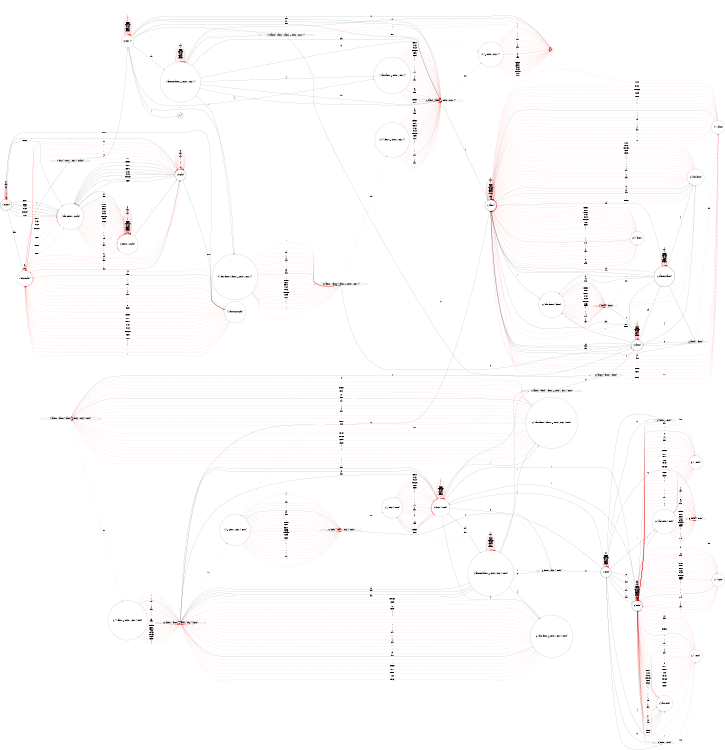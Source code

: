 digraph {
rankdir=LR;
size="8,5";
node [shape = circle, color = black];
1 [label="1 - [Body_0,Program_1]"];
3 [label="3 - [<Name>,ItemList_1,<;>,Program_1]"];
4 [label="4 - [<Name>,Body_0,Program_1]"];
5 [label="5 - [ItemList_1,<;>,Program_1]"];
15 [label="15 - [Body_1,<}>]"];
19 [label="19 - [<Name>,Pattern_0,<]>,Pattern_1,<=>,Result_0,<;>,Body_1,<}>]"];
20 [label="20 - [PatternTerm_4,Pattern_1,<=>,Result_0,<;>,Body_1,<}>]"];
21 [label="21 - [<Name>,Pattern_1,<=>,Result_0,<;>,Body_1,<}>]"];
29 [label="29 - [Body_1,<}>,Result_1]"];
31 [label="31 - [<)>,Result_1]"];
32 [label="32 - [<Name>,Result_0,<]>,Result_1]"];
33 [label="33 - [<Name>,Result_1]"];
35 [label="35 - [<>>,Result_1]"];
37 [label="37 - [<]>,Result_1]"];
64 [label="64 - [<Name>,Pattern_0,<]>,Pattern_1,<=>,Result_0,<;>,Body_1,<}>,Result_1]"];
65 [label="65 - [PatternTerm_4,Pattern_1,<=>,Result_0,<;>,Body_1,<}>,Result_1]"];
66 [label="66 - [<Name>,Pattern_1,<=>,Result_0,<;>,Body_1,<}>,Result_1]"];
68 [label="68 - [<;>,Body_1,<}>,Result_1]"];
76 [label="76 - [<]>,Pattern_1,<=>,Result_0,<;>,Body_1,<}>,Result_1]"];
79 [label="79 - [<)>,Pattern_1]"];
80 [label="80 - [<Name>,Pattern_0,<]>,Pattern_1]"];
82 [label="82 - [<Name>,Pattern_1]"];
85 [label="85 - [<]>,Pattern_1]"];
114 [label="114 - [<=>,Result_0,<;>,Body_1,<}>,Result_1]"];
140 [label="140 - [<]>,Pattern_1,<=>,Result_0,<;>,Body_1,<}>]"];
144 [label="144 - [<=>,Result_0,<;>,Body_1,<}>]"];
node [shape = octagon];
14 [label="14 - [Body_1,<}>,Result_1,<;>,Body_1,<}>,Program_1]"];
30 [label="30 - [Result_0,<)>,Result_1]"];
34 [label="34 - [Result_0,<>>,Result_1]"];
36 [label="36 - [Result_0,<]>,Result_1]"];
67 [label="67 - [Result_0,<;>,Body_1,<}>,Result_1]"];
74 [label="74 - [Pattern_0,<)>,Pattern_1,<]>,Pattern_1,<=>,Result_0,<;>,Body_1,<}>,Result_1]"];
78 [label="78 - [Pattern_0,<)>,Pattern_1]"];
84 [label="84 - [Pattern_0,<]>,Pattern_1]"];
112 [label="112 - [Pattern_0,<)>,Pattern_1,<)>,Pattern_1,<=>,Result_0,<;>,Body_1,<}>,Result_1]"];
118 [label="118 - [Result_0,<)>,Result_1,<;>,Body_1,<}>,Result_1]"];
125 [label="125 - [Pattern_0,<]>,Pattern_1,<)>,Pattern_1]"];
130 [label="130 - [Pattern_1,<)>,Pattern_1,<=>,Result_0,<;>,Body_1,<}>,Result_1]"];
139 [label="139 - [Pattern_0,<)>,Pattern_1,<]>,Pattern_1,<=>,Result_0,<;>,Body_1,<}>]"];
142 [label="142 - [Pattern_0,<)>,Pattern_1,<)>,Pattern_1,<=>,Result_0,<;>,Body_1,<}>]"];
161 [label="161 - [Pattern_1,<)>,Pattern_1,<=>,Result_0,<;>,Body_1,<}>]"];
node [shape = doublecircle];
0 [label="0 - [Program_0]"];
2 [label="2 - [Program_1]"];
17 [label="17 - []"];
26 [label="26 - [Result_0]"];
28 [label="28 - [Result_1]"];
75 [label="75 - [Pattern_0]"];
77 [label="77 - [Pattern_1]"];
81 [label="81 - [PatternTerm_4,Pattern_1]"];
0 -> 0 [ label = "123", color = "red", style = dashed ];
0 -> 1 [ label = "Name", color = "black" ];
0 -> 0 [ label = ",", color = "red", style = dashed ];
0 -> 2 [ label = ";", color = "black" ];
0 -> 3 [ label = "$EXTERN", color = "black" ];
0 -> 3 [ label = "$ENUM", color = "black" ];
0 -> 3 [ label = "$EENUM", color = "black" ];
0 -> 3 [ label = "$SWAP", color = "black" ];
0 -> 3 [ label = "$ESWAP", color = "black" ];
0 -> 3 [ label = "$FORWARD", color = "black" ];
0 -> 3 [ label = "$LABEL", color = "black" ];
0 -> 4 [ label = "$ENTRY", color = "black" ];
0 -> 0 [ label = "{", color = "red", style = dashed ];
0 -> 0 [ label = "}", color = "red", style = dashed ];
0 -> 0 [ label = "(", color = "red", style = dashed ];
0 -> 0 [ label = ")", color = "red", style = dashed ];
0 -> 0 [ label = "[", color = "red", style = dashed ];
0 -> 0 [ label = "]", color = "red", style = dashed ];
0 -> 0 [ label = "e.Var", color = "red", style = dashed ];
0 -> 0 [ label = "^", color = "red", style = dashed ];
0 -> 0 [ label = "#", color = "red", style = dashed ];
0 -> 0 [ label = "'chars'", color = "red", style = dashed ];
0 -> 0 [ label = "<", color = "red", style = dashed ];
0 -> 0 [ label = ">", color = "red", style = dashed ];
0 -> 0 [ label = "=", color = "red", style = dashed ];
1 -> 2 [ label = "123", color = "red", style = dashed ];
1 -> 1 [ label = "Name", color = "red", style = dashed ];
1 -> 1 [ label = ",", color = "red", style = dashed ];
1 -> 2 [ label = ";", color = "red", style = dashed ];
1 -> 3 [ label = "$EXTERN", color = "red", style = dashed ];
1 -> 3 [ label = "$ENUM", color = "red", style = dashed ];
1 -> 3 [ label = "$EENUM", color = "red", style = dashed ];
1 -> 3 [ label = "$SWAP", color = "red", style = dashed ];
1 -> 3 [ label = "$ESWAP", color = "red", style = dashed ];
1 -> 3 [ label = "$FORWARD", color = "red", style = dashed ];
1 -> 3 [ label = "$LABEL", color = "red", style = dashed ];
1 -> 4 [ label = "$ENTRY", color = "red", style = dashed ];
1 -> 14 [ label = "{", color = "black" ];
1 -> 1 [ label = "}", color = "red", style = dashed ];
1 -> 2 [ label = "(", color = "red", style = dashed ];
1 -> 2 [ label = ")", color = "red", style = dashed ];
1 -> 2 [ label = "[", color = "red", style = dashed ];
1 -> 2 [ label = "]", color = "red", style = dashed ];
1 -> 2 [ label = "e.Var", color = "red", style = dashed ];
1 -> 1 [ label = "^", color = "red", style = dashed ];
1 -> 2 [ label = "#", color = "red", style = dashed ];
1 -> 2 [ label = "'chars'", color = "red", style = dashed ];
1 -> 2 [ label = "<", color = "red", style = dashed ];
1 -> 2 [ label = ">", color = "red", style = dashed ];
1 -> 1 [ label = "=", color = "red", style = dashed ];
2 -> 2 [ label = "123", color = "red", style = dashed ];
2 -> 1 [ label = "Name", color = "black" ];
2 -> 2 [ label = ",", color = "red", style = dashed ];
2 -> 2 [ label = ";", color = "black" ];
2 -> 3 [ label = "$EXTERN", color = "black" ];
2 -> 3 [ label = "$ENUM", color = "black" ];
2 -> 3 [ label = "$EENUM", color = "black" ];
2 -> 3 [ label = "$SWAP", color = "black" ];
2 -> 3 [ label = "$ESWAP", color = "black" ];
2 -> 3 [ label = "$FORWARD", color = "black" ];
2 -> 3 [ label = "$LABEL", color = "black" ];
2 -> 4 [ label = "$ENTRY", color = "black" ];
2 -> 2 [ label = "{", color = "red", style = dashed ];
2 -> 2 [ label = "}", color = "red", style = dashed ];
2 -> 2 [ label = "(", color = "red", style = dashed ];
2 -> 2 [ label = ")", color = "red", style = dashed ];
2 -> 2 [ label = "[", color = "red", style = dashed ];
2 -> 2 [ label = "]", color = "red", style = dashed ];
2 -> 2 [ label = "e.Var", color = "red", style = dashed ];
2 -> 2 [ label = "^", color = "red", style = dashed ];
2 -> 2 [ label = "#", color = "red", style = dashed ];
2 -> 2 [ label = "'chars'", color = "red", style = dashed ];
2 -> 2 [ label = "<", color = "red", style = dashed ];
2 -> 2 [ label = ">", color = "red", style = dashed ];
2 -> 2 [ label = "=", color = "red", style = dashed ];
3 -> 5 [ label = "123", color = "red", style = dashed ];
3 -> 5 [ label = "Name", color = "black" ];
3 -> 5 [ label = ",", color = "red", style = dashed ];
3 -> 5 [ label = ";", color = "red", style = dashed ];
3 -> 5 [ label = "$EXTERN", color = "red", style = dashed ];
3 -> 5 [ label = "$ENUM", color = "red", style = dashed ];
3 -> 5 [ label = "$EENUM", color = "red", style = dashed ];
3 -> 5 [ label = "$SWAP", color = "red", style = dashed ];
3 -> 5 [ label = "$ESWAP", color = "red", style = dashed ];
3 -> 5 [ label = "$FORWARD", color = "red", style = dashed ];
3 -> 5 [ label = "$LABEL", color = "red", style = dashed ];
3 -> 5 [ label = "$ENTRY", color = "red", style = dashed ];
3 -> 5 [ label = "{", color = "red", style = dashed ];
3 -> 5 [ label = "}", color = "red", style = dashed ];
3 -> 5 [ label = "(", color = "red", style = dashed ];
3 -> 5 [ label = ")", color = "red", style = dashed ];
3 -> 5 [ label = "[", color = "red", style = dashed ];
3 -> 5 [ label = "]", color = "red", style = dashed ];
3 -> 5 [ label = "e.Var", color = "red", style = dashed ];
3 -> 5 [ label = "^", color = "red", style = dashed ];
3 -> 5 [ label = "#", color = "red", style = dashed ];
3 -> 5 [ label = "'chars'", color = "red", style = dashed ];
3 -> 5 [ label = "<", color = "red", style = dashed ];
3 -> 5 [ label = ">", color = "red", style = dashed ];
3 -> 5 [ label = "=", color = "red", style = dashed ];
4 -> 1 [ label = "123", color = "red", style = dashed ];
4 -> 1 [ label = "Name", color = "black" ];
4 -> 1 [ label = ",", color = "red", style = dashed ];
4 -> 1 [ label = ";", color = "red", style = dashed ];
4 -> 1 [ label = "$EXTERN", color = "red", style = dashed ];
4 -> 1 [ label = "$ENUM", color = "red", style = dashed ];
4 -> 1 [ label = "$EENUM", color = "red", style = dashed ];
4 -> 1 [ label = "$SWAP", color = "red", style = dashed ];
4 -> 1 [ label = "$ESWAP", color = "red", style = dashed ];
4 -> 1 [ label = "$FORWARD", color = "red", style = dashed ];
4 -> 1 [ label = "$LABEL", color = "red", style = dashed ];
4 -> 1 [ label = "$ENTRY", color = "red", style = dashed ];
4 -> 1 [ label = "{", color = "red", style = dashed ];
4 -> 1 [ label = "}", color = "red", style = dashed ];
4 -> 1 [ label = "(", color = "red", style = dashed ];
4 -> 1 [ label = ")", color = "red", style = dashed ];
4 -> 1 [ label = "[", color = "red", style = dashed ];
4 -> 1 [ label = "]", color = "red", style = dashed ];
4 -> 1 [ label = "e.Var", color = "red", style = dashed ];
4 -> 1 [ label = "^", color = "red", style = dashed ];
4 -> 1 [ label = "#", color = "red", style = dashed ];
4 -> 1 [ label = "'chars'", color = "red", style = dashed ];
4 -> 1 [ label = "<", color = "red", style = dashed ];
4 -> 1 [ label = ">", color = "red", style = dashed ];
4 -> 1 [ label = "=", color = "red", style = dashed ];
5 -> 5 [ label = "123", color = "red", style = dashed ];
5 -> 5 [ label = "Name", color = "red", style = dashed ];
5 -> 3 [ label = ",", color = "black" ];
5 -> 2 [ label = ";", color = "black" ];
5 -> 5 [ label = "$EXTERN", color = "red", style = dashed ];
5 -> 5 [ label = "$ENUM", color = "red", style = dashed ];
5 -> 5 [ label = "$EENUM", color = "red", style = dashed ];
5 -> 5 [ label = "$SWAP", color = "red", style = dashed ];
5 -> 5 [ label = "$ESWAP", color = "red", style = dashed ];
5 -> 5 [ label = "$FORWARD", color = "red", style = dashed ];
5 -> 5 [ label = "$LABEL", color = "red", style = dashed ];
5 -> 5 [ label = "$ENTRY", color = "red", style = dashed ];
5 -> 5 [ label = "{", color = "red", style = dashed ];
5 -> 5 [ label = "}", color = "red", style = dashed ];
5 -> 5 [ label = "(", color = "red", style = dashed ];
5 -> 5 [ label = ")", color = "red", style = dashed ];
5 -> 5 [ label = "[", color = "red", style = dashed ];
5 -> 5 [ label = "]", color = "red", style = dashed ];
5 -> 5 [ label = "e.Var", color = "red", style = dashed ];
5 -> 5 [ label = "^", color = "red", style = dashed ];
5 -> 5 [ label = "#", color = "red", style = dashed ];
5 -> 5 [ label = "'chars'", color = "red", style = dashed ];
5 -> 5 [ label = "<", color = "red", style = dashed ];
5 -> 5 [ label = ">", color = "red", style = dashed ];
5 -> 5 [ label = "=", color = "red", style = dashed ];
15 -> 161 [ label = "123", color = "black" ];
15 -> 161 [ label = "Name", color = "black" ];
15 -> 15 [ label = ",", color = "red", style = dashed ];
15 -> 15 [ label = ";", color = "red", style = dashed ];
15 -> 15 [ label = "$EXTERN", color = "red", style = dashed ];
15 -> 15 [ label = "$ENUM", color = "red", style = dashed ];
15 -> 15 [ label = "$EENUM", color = "red", style = dashed ];
15 -> 15 [ label = "$SWAP", color = "red", style = dashed ];
15 -> 15 [ label = "$ESWAP", color = "red", style = dashed ];
15 -> 15 [ label = "$FORWARD", color = "red", style = dashed ];
15 -> 15 [ label = "$LABEL", color = "red", style = dashed ];
15 -> 15 [ label = "$ENTRY", color = "red", style = dashed ];
15 -> 15 [ label = "{", color = "red", style = dashed ];
15 -> 17 [ label = "}", color = "black" ];
15 -> 142 [ label = "(", color = "black" ];
15 -> 15 [ label = ")", color = "red", style = dashed ];
15 -> 19 [ label = "[", color = "black" ];
15 -> 15 [ label = "]", color = "red", style = dashed ];
15 -> 20 [ label = "e.Var", color = "black" ];
15 -> 15 [ label = "^", color = "red", style = dashed ];
15 -> 21 [ label = "#", color = "black" ];
15 -> 161 [ label = "'chars'", color = "black" ];
15 -> 15 [ label = "<", color = "red", style = dashed ];
15 -> 15 [ label = ">", color = "red", style = dashed ];
15 -> 25 [ label = "=", color = "black" ];
14 -> 15 [label="up"];
14 -> 2 [style=dotted, label="down"];
19 -> 139 [ label = "123", color = "red", style = dashed ];
19 -> 139 [ label = "Name", color = "black" ];
19 -> 139 [ label = ",", color = "red", style = dashed ];
19 -> 139 [ label = ";", color = "red", style = dashed ];
19 -> 139 [ label = "$EXTERN", color = "red", style = dashed ];
19 -> 139 [ label = "$ENUM", color = "red", style = dashed ];
19 -> 139 [ label = "$EENUM", color = "red", style = dashed ];
19 -> 139 [ label = "$SWAP", color = "red", style = dashed ];
19 -> 139 [ label = "$ESWAP", color = "red", style = dashed ];
19 -> 139 [ label = "$FORWARD", color = "red", style = dashed ];
19 -> 139 [ label = "$LABEL", color = "red", style = dashed ];
19 -> 139 [ label = "$ENTRY", color = "red", style = dashed ];
19 -> 139 [ label = "{", color = "red", style = dashed ];
19 -> 139 [ label = "}", color = "red", style = dashed ];
19 -> 139 [ label = "(", color = "red", style = dashed ];
19 -> 139 [ label = ")", color = "red", style = dashed ];
19 -> 139 [ label = "[", color = "red", style = dashed ];
19 -> 139 [ label = "]", color = "red", style = dashed ];
19 -> 139 [ label = "e.Var", color = "red", style = dashed ];
19 -> 139 [ label = "^", color = "red", style = dashed ];
19 -> 139 [ label = "#", color = "red", style = dashed ];
19 -> 139 [ label = "'chars'", color = "red", style = dashed ];
19 -> 139 [ label = "<", color = "red", style = dashed ];
19 -> 139 [ label = ">", color = "red", style = dashed ];
19 -> 139 [ label = "=", color = "red", style = dashed ];
20 -> 161 [ label = "123", color = "black" ];
20 -> 161 [ label = "Name", color = "black" ];
20 -> 20 [ label = ",", color = "red", style = dashed ];
20 -> 20 [ label = ";", color = "red", style = dashed ];
20 -> 20 [ label = "$EXTERN", color = "red", style = dashed ];
20 -> 20 [ label = "$ENUM", color = "red", style = dashed ];
20 -> 20 [ label = "$EENUM", color = "red", style = dashed ];
20 -> 20 [ label = "$SWAP", color = "red", style = dashed ];
20 -> 20 [ label = "$ESWAP", color = "red", style = dashed ];
20 -> 20 [ label = "$FORWARD", color = "red", style = dashed ];
20 -> 20 [ label = "$LABEL", color = "red", style = dashed ];
20 -> 20 [ label = "$ENTRY", color = "red", style = dashed ];
20 -> 20 [ label = "{", color = "red", style = dashed ];
20 -> 20 [ label = "}", color = "red", style = dashed ];
20 -> 142 [ label = "(", color = "black" ];
20 -> 25 [ label = ")", color = "red", style = dashed ];
20 -> 19 [ label = "[", color = "black" ];
20 -> 25 [ label = "]", color = "red", style = dashed ];
20 -> 20 [ label = "e.Var", color = "black" ];
20 -> 161 [ label = "^", color = "black" ];
20 -> 21 [ label = "#", color = "black" ];
20 -> 161 [ label = "'chars'", color = "black" ];
20 -> 20 [ label = "<", color = "red", style = dashed ];
20 -> 20 [ label = ">", color = "red", style = dashed ];
20 -> 25 [ label = "=", color = "black" ];
21 -> 161 [ label = "123", color = "red", style = dashed ];
21 -> 161 [ label = "Name", color = "black" ];
21 -> 161 [ label = ",", color = "red", style = dashed ];
21 -> 161 [ label = ";", color = "red", style = dashed ];
21 -> 161 [ label = "$EXTERN", color = "red", style = dashed ];
21 -> 161 [ label = "$ENUM", color = "red", style = dashed ];
21 -> 161 [ label = "$EENUM", color = "red", style = dashed ];
21 -> 161 [ label = "$SWAP", color = "red", style = dashed ];
21 -> 161 [ label = "$ESWAP", color = "red", style = dashed ];
21 -> 161 [ label = "$FORWARD", color = "red", style = dashed ];
21 -> 161 [ label = "$LABEL", color = "red", style = dashed ];
21 -> 161 [ label = "$ENTRY", color = "red", style = dashed ];
21 -> 161 [ label = "{", color = "red", style = dashed ];
21 -> 161 [ label = "}", color = "red", style = dashed ];
21 -> 161 [ label = "(", color = "red", style = dashed ];
21 -> 161 [ label = ")", color = "red", style = dashed ];
21 -> 161 [ label = "[", color = "red", style = dashed ];
21 -> 161 [ label = "]", color = "red", style = dashed ];
21 -> 161 [ label = "e.Var", color = "red", style = dashed ];
21 -> 161 [ label = "^", color = "red", style = dashed ];
21 -> 161 [ label = "#", color = "red", style = dashed ];
21 -> 161 [ label = "'chars'", color = "red", style = dashed ];
21 -> 161 [ label = "<", color = "red", style = dashed ];
21 -> 161 [ label = ">", color = "red", style = dashed ];
21 -> 161 [ label = "=", color = "red", style = dashed ];
26 -> 28 [ label = "123", color = "black" ];
26 -> 28 [ label = "Name", color = "black" ];
26 -> 26 [ label = ",", color = "red", style = dashed ];
26 -> 26 [ label = "$EXTERN", color = "red", style = dashed ];
26 -> 26 [ label = "$ENUM", color = "red", style = dashed ];
26 -> 26 [ label = "$EENUM", color = "red", style = dashed ];
26 -> 26 [ label = "$SWAP", color = "red", style = dashed ];
26 -> 26 [ label = "$ESWAP", color = "red", style = dashed ];
26 -> 26 [ label = "$FORWARD", color = "red", style = dashed ];
26 -> 26 [ label = "$LABEL", color = "red", style = dashed ];
26 -> 26 [ label = "$ENTRY", color = "red", style = dashed ];
26 -> 29 [ label = "{", color = "black" ];
26 -> 26 [ label = "}", color = "red", style = dashed ];
26 -> 30 [ label = "(", color = "black" ];
26 -> 32 [ label = "[", color = "black" ];
26 -> 28 [ label = "e.Var", color = "black" ];
26 -> 26 [ label = "^", color = "red", style = dashed ];
26 -> 33 [ label = "#", color = "black" ];
26 -> 28 [ label = "'chars'", color = "black" ];
26 -> 34 [ label = "<", color = "black" ];
26 -> 26 [ label = "=", color = "red", style = dashed ];
28 -> 28 [ label = "123", color = "black" ];
28 -> 28 [ label = "Name", color = "black" ];
28 -> 28 [ label = ",", color = "red", style = dashed ];
28 -> 28 [ label = "$EXTERN", color = "red", style = dashed ];
28 -> 28 [ label = "$ENUM", color = "red", style = dashed ];
28 -> 28 [ label = "$EENUM", color = "red", style = dashed ];
28 -> 28 [ label = "$SWAP", color = "red", style = dashed ];
28 -> 28 [ label = "$ESWAP", color = "red", style = dashed ];
28 -> 28 [ label = "$FORWARD", color = "red", style = dashed ];
28 -> 28 [ label = "$LABEL", color = "red", style = dashed ];
28 -> 28 [ label = "$ENTRY", color = "red", style = dashed ];
28 -> 29 [ label = "{", color = "black" ];
28 -> 28 [ label = "}", color = "red", style = dashed ];
28 -> 30 [ label = "(", color = "black" ];
28 -> 32 [ label = "[", color = "black" ];
28 -> 28 [ label = "e.Var", color = "black" ];
28 -> 28 [ label = "^", color = "red", style = dashed ];
28 -> 33 [ label = "#", color = "black" ];
28 -> 28 [ label = "'chars'", color = "black" ];
28 -> 34 [ label = "<", color = "black" ];
28 -> 28 [ label = "=", color = "red", style = dashed ];
29 -> 130 [ label = "123", color = "black" ];
29 -> 130 [ label = "Name", color = "black" ];
29 -> 29 [ label = ",", color = "red", style = dashed ];
29 -> 29 [ label = ";", color = "red", style = dashed ];
29 -> 29 [ label = "$EXTERN", color = "red", style = dashed ];
29 -> 29 [ label = "$ENUM", color = "red", style = dashed ];
29 -> 29 [ label = "$EENUM", color = "red", style = dashed ];
29 -> 29 [ label = "$SWAP", color = "red", style = dashed ];
29 -> 29 [ label = "$ESWAP", color = "red", style = dashed ];
29 -> 29 [ label = "$FORWARD", color = "red", style = dashed ];
29 -> 29 [ label = "$LABEL", color = "red", style = dashed ];
29 -> 29 [ label = "$ENTRY", color = "red", style = dashed ];
29 -> 29 [ label = "{", color = "red", style = dashed ];
29 -> 28 [ label = "}", color = "black" ];
29 -> 112 [ label = "(", color = "black" ];
29 -> 29 [ label = ")", color = "red", style = dashed ];
29 -> 64 [ label = "[", color = "black" ];
29 -> 29 [ label = "]", color = "red", style = dashed ];
29 -> 65 [ label = "e.Var", color = "black" ];
29 -> 29 [ label = "^", color = "red", style = dashed ];
29 -> 66 [ label = "#", color = "black" ];
29 -> 130 [ label = "'chars'", color = "black" ];
29 -> 29 [ label = "<", color = "red", style = dashed ];
29 -> 29 [ label = ">", color = "red", style = dashed ];
29 -> 67 [ label = "=", color = "black" ];
31 -> 28 [ label = "123", color = "red", style = dashed ];
31 -> 28 [ label = "Name", color = "red", style = dashed ];
31 -> 28 [ label = ",", color = "red", style = dashed ];
31 -> 28 [ label = ";", color = "red", style = dashed ];
31 -> 28 [ label = "$EXTERN", color = "red", style = dashed ];
31 -> 28 [ label = "$ENUM", color = "red", style = dashed ];
31 -> 28 [ label = "$EENUM", color = "red", style = dashed ];
31 -> 28 [ label = "$SWAP", color = "red", style = dashed ];
31 -> 28 [ label = "$ESWAP", color = "red", style = dashed ];
31 -> 28 [ label = "$FORWARD", color = "red", style = dashed ];
31 -> 28 [ label = "$LABEL", color = "red", style = dashed ];
31 -> 28 [ label = "$ENTRY", color = "red", style = dashed ];
31 -> 28 [ label = "{", color = "red", style = dashed ];
31 -> 28 [ label = "}", color = "red", style = dashed ];
31 -> 28 [ label = "(", color = "red", style = dashed ];
31 -> 28 [ label = ")", color = "black" ];
31 -> 28 [ label = "[", color = "red", style = dashed ];
31 -> 28 [ label = "]", color = "red", style = dashed ];
31 -> 28 [ label = "e.Var", color = "red", style = dashed ];
31 -> 28 [ label = "^", color = "red", style = dashed ];
31 -> 28 [ label = "#", color = "red", style = dashed ];
31 -> 28 [ label = "'chars'", color = "red", style = dashed ];
31 -> 28 [ label = "<", color = "red", style = dashed ];
31 -> 28 [ label = ">", color = "red", style = dashed ];
31 -> 28 [ label = "=", color = "red", style = dashed ];
30 -> 26 [label="up"];
30 -> 31 [style=dotted, label="down"];
32 -> 36 [ label = "123", color = "red", style = dashed ];
32 -> 36 [ label = "Name", color = "black" ];
32 -> 36 [ label = ",", color = "red", style = dashed ];
32 -> 36 [ label = ";", color = "red", style = dashed ];
32 -> 36 [ label = "$EXTERN", color = "red", style = dashed ];
32 -> 36 [ label = "$ENUM", color = "red", style = dashed ];
32 -> 36 [ label = "$EENUM", color = "red", style = dashed ];
32 -> 36 [ label = "$SWAP", color = "red", style = dashed ];
32 -> 36 [ label = "$ESWAP", color = "red", style = dashed ];
32 -> 36 [ label = "$FORWARD", color = "red", style = dashed ];
32 -> 36 [ label = "$LABEL", color = "red", style = dashed ];
32 -> 36 [ label = "$ENTRY", color = "red", style = dashed ];
32 -> 36 [ label = "{", color = "red", style = dashed ];
32 -> 36 [ label = "}", color = "red", style = dashed ];
32 -> 36 [ label = "(", color = "red", style = dashed ];
32 -> 36 [ label = ")", color = "red", style = dashed ];
32 -> 36 [ label = "[", color = "red", style = dashed ];
32 -> 36 [ label = "]", color = "red", style = dashed ];
32 -> 36 [ label = "e.Var", color = "red", style = dashed ];
32 -> 36 [ label = "^", color = "red", style = dashed ];
32 -> 36 [ label = "#", color = "red", style = dashed ];
32 -> 36 [ label = "'chars'", color = "red", style = dashed ];
32 -> 36 [ label = "<", color = "red", style = dashed ];
32 -> 36 [ label = ">", color = "red", style = dashed ];
32 -> 36 [ label = "=", color = "red", style = dashed ];
33 -> 28 [ label = "123", color = "red", style = dashed ];
33 -> 28 [ label = "Name", color = "black" ];
33 -> 28 [ label = ",", color = "red", style = dashed ];
33 -> 28 [ label = ";", color = "red", style = dashed ];
33 -> 28 [ label = "$EXTERN", color = "red", style = dashed ];
33 -> 28 [ label = "$ENUM", color = "red", style = dashed ];
33 -> 28 [ label = "$EENUM", color = "red", style = dashed ];
33 -> 28 [ label = "$SWAP", color = "red", style = dashed ];
33 -> 28 [ label = "$ESWAP", color = "red", style = dashed ];
33 -> 28 [ label = "$FORWARD", color = "red", style = dashed ];
33 -> 28 [ label = "$LABEL", color = "red", style = dashed ];
33 -> 28 [ label = "$ENTRY", color = "red", style = dashed ];
33 -> 28 [ label = "{", color = "red", style = dashed ];
33 -> 28 [ label = "}", color = "red", style = dashed ];
33 -> 28 [ label = "(", color = "red", style = dashed ];
33 -> 28 [ label = ")", color = "red", style = dashed ];
33 -> 28 [ label = "[", color = "red", style = dashed ];
33 -> 28 [ label = "]", color = "red", style = dashed ];
33 -> 28 [ label = "e.Var", color = "red", style = dashed ];
33 -> 28 [ label = "^", color = "red", style = dashed ];
33 -> 28 [ label = "#", color = "red", style = dashed ];
33 -> 28 [ label = "'chars'", color = "red", style = dashed ];
33 -> 28 [ label = "<", color = "red", style = dashed ];
33 -> 28 [ label = ">", color = "red", style = dashed ];
33 -> 28 [ label = "=", color = "red", style = dashed ];
35 -> 28 [ label = "123", color = "red", style = dashed ];
35 -> 28 [ label = "Name", color = "red", style = dashed ];
35 -> 28 [ label = ",", color = "red", style = dashed ];
35 -> 28 [ label = ";", color = "red", style = dashed ];
35 -> 28 [ label = "$EXTERN", color = "red", style = dashed ];
35 -> 28 [ label = "$ENUM", color = "red", style = dashed ];
35 -> 28 [ label = "$EENUM", color = "red", style = dashed ];
35 -> 28 [ label = "$SWAP", color = "red", style = dashed ];
35 -> 28 [ label = "$ESWAP", color = "red", style = dashed ];
35 -> 28 [ label = "$FORWARD", color = "red", style = dashed ];
35 -> 28 [ label = "$LABEL", color = "red", style = dashed ];
35 -> 28 [ label = "$ENTRY", color = "red", style = dashed ];
35 -> 28 [ label = "{", color = "red", style = dashed ];
35 -> 28 [ label = "}", color = "red", style = dashed ];
35 -> 28 [ label = "(", color = "red", style = dashed ];
35 -> 28 [ label = ")", color = "red", style = dashed ];
35 -> 28 [ label = "[", color = "red", style = dashed ];
35 -> 28 [ label = "]", color = "red", style = dashed ];
35 -> 28 [ label = "e.Var", color = "red", style = dashed ];
35 -> 28 [ label = "^", color = "red", style = dashed ];
35 -> 28 [ label = "#", color = "red", style = dashed ];
35 -> 28 [ label = "'chars'", color = "red", style = dashed ];
35 -> 28 [ label = "<", color = "red", style = dashed ];
35 -> 28 [ label = ">", color = "black" ];
35 -> 28 [ label = "=", color = "red", style = dashed ];
34 -> 26 [label="up"];
34 -> 35 [style=dotted, label="down"];
37 -> 28 [ label = "123", color = "red", style = dashed ];
37 -> 28 [ label = "Name", color = "red", style = dashed ];
37 -> 28 [ label = ",", color = "red", style = dashed ];
37 -> 28 [ label = ";", color = "red", style = dashed ];
37 -> 28 [ label = "$EXTERN", color = "red", style = dashed ];
37 -> 28 [ label = "$ENUM", color = "red", style = dashed ];
37 -> 28 [ label = "$EENUM", color = "red", style = dashed ];
37 -> 28 [ label = "$SWAP", color = "red", style = dashed ];
37 -> 28 [ label = "$ESWAP", color = "red", style = dashed ];
37 -> 28 [ label = "$FORWARD", color = "red", style = dashed ];
37 -> 28 [ label = "$LABEL", color = "red", style = dashed ];
37 -> 28 [ label = "$ENTRY", color = "red", style = dashed ];
37 -> 28 [ label = "{", color = "red", style = dashed ];
37 -> 28 [ label = "}", color = "red", style = dashed ];
37 -> 28 [ label = "(", color = "red", style = dashed ];
37 -> 28 [ label = ")", color = "red", style = dashed ];
37 -> 28 [ label = "[", color = "red", style = dashed ];
37 -> 28 [ label = "]", color = "black" ];
37 -> 28 [ label = "e.Var", color = "red", style = dashed ];
37 -> 28 [ label = "^", color = "red", style = dashed ];
37 -> 28 [ label = "#", color = "red", style = dashed ];
37 -> 28 [ label = "'chars'", color = "red", style = dashed ];
37 -> 28 [ label = "<", color = "red", style = dashed ];
37 -> 28 [ label = ">", color = "red", style = dashed ];
37 -> 28 [ label = "=", color = "red", style = dashed ];
36 -> 26 [label="up"];
36 -> 37 [style=dotted, label="down"];
64 -> 74 [ label = "123", color = "red", style = dashed ];
64 -> 74 [ label = "Name", color = "black" ];
64 -> 74 [ label = ",", color = "red", style = dashed ];
64 -> 74 [ label = ";", color = "red", style = dashed ];
64 -> 74 [ label = "$EXTERN", color = "red", style = dashed ];
64 -> 74 [ label = "$ENUM", color = "red", style = dashed ];
64 -> 74 [ label = "$EENUM", color = "red", style = dashed ];
64 -> 74 [ label = "$SWAP", color = "red", style = dashed ];
64 -> 74 [ label = "$ESWAP", color = "red", style = dashed ];
64 -> 74 [ label = "$FORWARD", color = "red", style = dashed ];
64 -> 74 [ label = "$LABEL", color = "red", style = dashed ];
64 -> 74 [ label = "$ENTRY", color = "red", style = dashed ];
64 -> 74 [ label = "{", color = "red", style = dashed ];
64 -> 74 [ label = "}", color = "red", style = dashed ];
64 -> 74 [ label = "(", color = "red", style = dashed ];
64 -> 74 [ label = ")", color = "red", style = dashed ];
64 -> 74 [ label = "[", color = "red", style = dashed ];
64 -> 74 [ label = "]", color = "red", style = dashed ];
64 -> 74 [ label = "e.Var", color = "red", style = dashed ];
64 -> 74 [ label = "^", color = "red", style = dashed ];
64 -> 74 [ label = "#", color = "red", style = dashed ];
64 -> 74 [ label = "'chars'", color = "red", style = dashed ];
64 -> 74 [ label = "<", color = "red", style = dashed ];
64 -> 74 [ label = ">", color = "red", style = dashed ];
64 -> 74 [ label = "=", color = "red", style = dashed ];
65 -> 130 [ label = "123", color = "black" ];
65 -> 130 [ label = "Name", color = "black" ];
65 -> 65 [ label = ",", color = "red", style = dashed ];
65 -> 65 [ label = ";", color = "red", style = dashed ];
65 -> 65 [ label = "$EXTERN", color = "red", style = dashed ];
65 -> 65 [ label = "$ENUM", color = "red", style = dashed ];
65 -> 65 [ label = "$EENUM", color = "red", style = dashed ];
65 -> 65 [ label = "$SWAP", color = "red", style = dashed ];
65 -> 65 [ label = "$ESWAP", color = "red", style = dashed ];
65 -> 65 [ label = "$FORWARD", color = "red", style = dashed ];
65 -> 65 [ label = "$LABEL", color = "red", style = dashed ];
65 -> 65 [ label = "$ENTRY", color = "red", style = dashed ];
65 -> 65 [ label = "{", color = "red", style = dashed ];
65 -> 65 [ label = "}", color = "red", style = dashed ];
65 -> 112 [ label = "(", color = "black" ];
65 -> 67 [ label = ")", color = "red", style = dashed ];
65 -> 64 [ label = "[", color = "black" ];
65 -> 67 [ label = "]", color = "red", style = dashed ];
65 -> 65 [ label = "e.Var", color = "black" ];
65 -> 130 [ label = "^", color = "black" ];
65 -> 66 [ label = "#", color = "black" ];
65 -> 130 [ label = "'chars'", color = "black" ];
65 -> 65 [ label = "<", color = "red", style = dashed ];
65 -> 65 [ label = ">", color = "red", style = dashed ];
65 -> 67 [ label = "=", color = "black" ];
66 -> 130 [ label = "123", color = "red", style = dashed ];
66 -> 130 [ label = "Name", color = "black" ];
66 -> 130 [ label = ",", color = "red", style = dashed ];
66 -> 130 [ label = ";", color = "red", style = dashed ];
66 -> 130 [ label = "$EXTERN", color = "red", style = dashed ];
66 -> 130 [ label = "$ENUM", color = "red", style = dashed ];
66 -> 130 [ label = "$EENUM", color = "red", style = dashed ];
66 -> 130 [ label = "$SWAP", color = "red", style = dashed ];
66 -> 130 [ label = "$ESWAP", color = "red", style = dashed ];
66 -> 130 [ label = "$FORWARD", color = "red", style = dashed ];
66 -> 130 [ label = "$LABEL", color = "red", style = dashed ];
66 -> 130 [ label = "$ENTRY", color = "red", style = dashed ];
66 -> 130 [ label = "{", color = "red", style = dashed ];
66 -> 130 [ label = "}", color = "red", style = dashed ];
66 -> 130 [ label = "(", color = "red", style = dashed ];
66 -> 130 [ label = ")", color = "red", style = dashed ];
66 -> 130 [ label = "[", color = "red", style = dashed ];
66 -> 130 [ label = "]", color = "red", style = dashed ];
66 -> 130 [ label = "e.Var", color = "red", style = dashed ];
66 -> 130 [ label = "^", color = "red", style = dashed ];
66 -> 130 [ label = "#", color = "red", style = dashed ];
66 -> 130 [ label = "'chars'", color = "red", style = dashed ];
66 -> 130 [ label = "<", color = "red", style = dashed ];
66 -> 130 [ label = ">", color = "red", style = dashed ];
66 -> 130 [ label = "=", color = "red", style = dashed ];
68 -> 29 [ label = "123", color = "red", style = dashed ];
68 -> 29 [ label = "Name", color = "red", style = dashed ];
68 -> 29 [ label = ",", color = "red", style = dashed ];
68 -> 29 [ label = ";", color = "black" ];
68 -> 29 [ label = "$EXTERN", color = "red", style = dashed ];
68 -> 29 [ label = "$ENUM", color = "red", style = dashed ];
68 -> 29 [ label = "$EENUM", color = "red", style = dashed ];
68 -> 29 [ label = "$SWAP", color = "red", style = dashed ];
68 -> 29 [ label = "$ESWAP", color = "red", style = dashed ];
68 -> 29 [ label = "$FORWARD", color = "red", style = dashed ];
68 -> 29 [ label = "$LABEL", color = "red", style = dashed ];
68 -> 29 [ label = "$ENTRY", color = "red", style = dashed ];
68 -> 29 [ label = "{", color = "red", style = dashed ];
68 -> 29 [ label = "}", color = "red", style = dashed ];
68 -> 29 [ label = "(", color = "red", style = dashed ];
68 -> 29 [ label = ")", color = "red", style = dashed ];
68 -> 29 [ label = "[", color = "red", style = dashed ];
68 -> 29 [ label = "]", color = "red", style = dashed ];
68 -> 29 [ label = "e.Var", color = "red", style = dashed ];
68 -> 29 [ label = "^", color = "red", style = dashed ];
68 -> 29 [ label = "#", color = "red", style = dashed ];
68 -> 29 [ label = "'chars'", color = "red", style = dashed ];
68 -> 29 [ label = "<", color = "red", style = dashed ];
68 -> 29 [ label = ">", color = "red", style = dashed ];
68 -> 29 [ label = "=", color = "red", style = dashed ];
67 -> 26 [label="up"];
67 -> 68 [style=dotted, label="down"];
75 -> 77 [ label = "123", color = "black" ];
75 -> 77 [ label = "Name", color = "black" ];
75 -> 75 [ label = ",", color = "red", style = dashed ];
75 -> 75 [ label = ";", color = "red", style = dashed ];
75 -> 75 [ label = "$EXTERN", color = "red", style = dashed ];
75 -> 75 [ label = "$ENUM", color = "red", style = dashed ];
75 -> 75 [ label = "$EENUM", color = "red", style = dashed ];
75 -> 75 [ label = "$SWAP", color = "red", style = dashed ];
75 -> 75 [ label = "$ESWAP", color = "red", style = dashed ];
75 -> 75 [ label = "$FORWARD", color = "red", style = dashed ];
75 -> 75 [ label = "$LABEL", color = "red", style = dashed ];
75 -> 75 [ label = "$ENTRY", color = "red", style = dashed ];
75 -> 75 [ label = "{", color = "red", style = dashed ];
75 -> 75 [ label = "}", color = "red", style = dashed ];
75 -> 78 [ label = "(", color = "black" ];
75 -> 80 [ label = "[", color = "black" ];
75 -> 81 [ label = "e.Var", color = "black" ];
75 -> 75 [ label = "^", color = "red", style = dashed ];
75 -> 82 [ label = "#", color = "black" ];
75 -> 77 [ label = "'chars'", color = "black" ];
75 -> 75 [ label = "<", color = "red", style = dashed ];
75 -> 75 [ label = ">", color = "red", style = dashed ];
76 -> 130 [ label = "123", color = "red", style = dashed ];
76 -> 130 [ label = "Name", color = "red", style = dashed ];
76 -> 130 [ label = ",", color = "red", style = dashed ];
76 -> 130 [ label = ";", color = "red", style = dashed ];
76 -> 130 [ label = "$EXTERN", color = "red", style = dashed ];
76 -> 130 [ label = "$ENUM", color = "red", style = dashed ];
76 -> 130 [ label = "$EENUM", color = "red", style = dashed ];
76 -> 130 [ label = "$SWAP", color = "red", style = dashed ];
76 -> 130 [ label = "$ESWAP", color = "red", style = dashed ];
76 -> 130 [ label = "$FORWARD", color = "red", style = dashed ];
76 -> 130 [ label = "$LABEL", color = "red", style = dashed ];
76 -> 130 [ label = "$ENTRY", color = "red", style = dashed ];
76 -> 130 [ label = "{", color = "red", style = dashed ];
76 -> 130 [ label = "}", color = "red", style = dashed ];
76 -> 130 [ label = "(", color = "red", style = dashed ];
76 -> 130 [ label = ")", color = "red", style = dashed ];
76 -> 130 [ label = "[", color = "red", style = dashed ];
76 -> 130 [ label = "]", color = "black" ];
76 -> 130 [ label = "e.Var", color = "red", style = dashed ];
76 -> 130 [ label = "^", color = "red", style = dashed ];
76 -> 130 [ label = "#", color = "red", style = dashed ];
76 -> 130 [ label = "'chars'", color = "red", style = dashed ];
76 -> 130 [ label = "<", color = "red", style = dashed ];
76 -> 130 [ label = ">", color = "red", style = dashed ];
76 -> 130 [ label = "=", color = "red", style = dashed ];
74 -> 75 [label="up"];
74 -> 76 [style=dotted, label="down"];
77 -> 77 [ label = "123", color = "black" ];
77 -> 77 [ label = "Name", color = "black" ];
77 -> 77 [ label = ",", color = "red", style = dashed ];
77 -> 77 [ label = ";", color = "red", style = dashed ];
77 -> 77 [ label = "$EXTERN", color = "red", style = dashed ];
77 -> 77 [ label = "$ENUM", color = "red", style = dashed ];
77 -> 77 [ label = "$EENUM", color = "red", style = dashed ];
77 -> 77 [ label = "$SWAP", color = "red", style = dashed ];
77 -> 77 [ label = "$ESWAP", color = "red", style = dashed ];
77 -> 77 [ label = "$FORWARD", color = "red", style = dashed ];
77 -> 77 [ label = "$LABEL", color = "red", style = dashed ];
77 -> 77 [ label = "$ENTRY", color = "red", style = dashed ];
77 -> 77 [ label = "{", color = "red", style = dashed ];
77 -> 77 [ label = "}", color = "red", style = dashed ];
77 -> 78 [ label = "(", color = "black" ];
77 -> 80 [ label = "[", color = "black" ];
77 -> 81 [ label = "e.Var", color = "black" ];
77 -> 77 [ label = "^", color = "red", style = dashed ];
77 -> 82 [ label = "#", color = "black" ];
77 -> 77 [ label = "'chars'", color = "black" ];
77 -> 77 [ label = "<", color = "red", style = dashed ];
77 -> 77 [ label = ">", color = "red", style = dashed ];
79 -> 77 [ label = "123", color = "red", style = dashed ];
79 -> 77 [ label = "Name", color = "red", style = dashed ];
79 -> 77 [ label = ",", color = "red", style = dashed ];
79 -> 77 [ label = ";", color = "red", style = dashed ];
79 -> 77 [ label = "$EXTERN", color = "red", style = dashed ];
79 -> 77 [ label = "$ENUM", color = "red", style = dashed ];
79 -> 77 [ label = "$EENUM", color = "red", style = dashed ];
79 -> 77 [ label = "$SWAP", color = "red", style = dashed ];
79 -> 77 [ label = "$ESWAP", color = "red", style = dashed ];
79 -> 77 [ label = "$FORWARD", color = "red", style = dashed ];
79 -> 77 [ label = "$LABEL", color = "red", style = dashed ];
79 -> 77 [ label = "$ENTRY", color = "red", style = dashed ];
79 -> 77 [ label = "{", color = "red", style = dashed ];
79 -> 77 [ label = "}", color = "red", style = dashed ];
79 -> 77 [ label = "(", color = "red", style = dashed ];
79 -> 77 [ label = ")", color = "black" ];
79 -> 77 [ label = "[", color = "red", style = dashed ];
79 -> 77 [ label = "]", color = "red", style = dashed ];
79 -> 77 [ label = "e.Var", color = "red", style = dashed ];
79 -> 77 [ label = "^", color = "red", style = dashed ];
79 -> 77 [ label = "#", color = "red", style = dashed ];
79 -> 77 [ label = "'chars'", color = "red", style = dashed ];
79 -> 77 [ label = "<", color = "red", style = dashed ];
79 -> 77 [ label = ">", color = "red", style = dashed ];
79 -> 77 [ label = "=", color = "red", style = dashed ];
78 -> 75 [label="up"];
78 -> 79 [style=dotted, label="down"];
80 -> 84 [ label = "123", color = "red", style = dashed ];
80 -> 84 [ label = "Name", color = "black" ];
80 -> 84 [ label = ",", color = "red", style = dashed ];
80 -> 84 [ label = ";", color = "red", style = dashed ];
80 -> 84 [ label = "$EXTERN", color = "red", style = dashed ];
80 -> 84 [ label = "$ENUM", color = "red", style = dashed ];
80 -> 84 [ label = "$EENUM", color = "red", style = dashed ];
80 -> 84 [ label = "$SWAP", color = "red", style = dashed ];
80 -> 84 [ label = "$ESWAP", color = "red", style = dashed ];
80 -> 84 [ label = "$FORWARD", color = "red", style = dashed ];
80 -> 84 [ label = "$LABEL", color = "red", style = dashed ];
80 -> 84 [ label = "$ENTRY", color = "red", style = dashed ];
80 -> 84 [ label = "{", color = "red", style = dashed ];
80 -> 84 [ label = "}", color = "red", style = dashed ];
80 -> 84 [ label = "(", color = "red", style = dashed ];
80 -> 84 [ label = ")", color = "red", style = dashed ];
80 -> 84 [ label = "[", color = "red", style = dashed ];
80 -> 84 [ label = "]", color = "red", style = dashed ];
80 -> 84 [ label = "e.Var", color = "red", style = dashed ];
80 -> 84 [ label = "^", color = "red", style = dashed ];
80 -> 84 [ label = "#", color = "red", style = dashed ];
80 -> 84 [ label = "'chars'", color = "red", style = dashed ];
80 -> 84 [ label = "<", color = "red", style = dashed ];
80 -> 84 [ label = ">", color = "red", style = dashed ];
80 -> 84 [ label = "=", color = "red", style = dashed ];
81 -> 77 [ label = "123", color = "black" ];
81 -> 77 [ label = "Name", color = "black" ];
81 -> 81 [ label = ",", color = "red", style = dashed ];
81 -> 81 [ label = ";", color = "red", style = dashed ];
81 -> 81 [ label = "$EXTERN", color = "red", style = dashed ];
81 -> 81 [ label = "$ENUM", color = "red", style = dashed ];
81 -> 81 [ label = "$EENUM", color = "red", style = dashed ];
81 -> 81 [ label = "$SWAP", color = "red", style = dashed ];
81 -> 81 [ label = "$ESWAP", color = "red", style = dashed ];
81 -> 81 [ label = "$FORWARD", color = "red", style = dashed ];
81 -> 81 [ label = "$LABEL", color = "red", style = dashed ];
81 -> 81 [ label = "$ENTRY", color = "red", style = dashed ];
81 -> 81 [ label = "{", color = "red", style = dashed ];
81 -> 81 [ label = "}", color = "red", style = dashed ];
81 -> 78 [ label = "(", color = "black" ];
81 -> 80 [ label = "[", color = "black" ];
81 -> 81 [ label = "e.Var", color = "black" ];
81 -> 77 [ label = "^", color = "black" ];
81 -> 82 [ label = "#", color = "black" ];
81 -> 77 [ label = "'chars'", color = "black" ];
81 -> 81 [ label = "<", color = "red", style = dashed ];
81 -> 81 [ label = ">", color = "red", style = dashed ];
82 -> 77 [ label = "123", color = "red", style = dashed ];
82 -> 77 [ label = "Name", color = "black" ];
82 -> 77 [ label = ",", color = "red", style = dashed ];
82 -> 77 [ label = ";", color = "red", style = dashed ];
82 -> 77 [ label = "$EXTERN", color = "red", style = dashed ];
82 -> 77 [ label = "$ENUM", color = "red", style = dashed ];
82 -> 77 [ label = "$EENUM", color = "red", style = dashed ];
82 -> 77 [ label = "$SWAP", color = "red", style = dashed ];
82 -> 77 [ label = "$ESWAP", color = "red", style = dashed ];
82 -> 77 [ label = "$FORWARD", color = "red", style = dashed ];
82 -> 77 [ label = "$LABEL", color = "red", style = dashed ];
82 -> 77 [ label = "$ENTRY", color = "red", style = dashed ];
82 -> 77 [ label = "{", color = "red", style = dashed ];
82 -> 77 [ label = "}", color = "red", style = dashed ];
82 -> 77 [ label = "(", color = "red", style = dashed ];
82 -> 77 [ label = ")", color = "red", style = dashed ];
82 -> 77 [ label = "[", color = "red", style = dashed ];
82 -> 77 [ label = "]", color = "red", style = dashed ];
82 -> 77 [ label = "e.Var", color = "red", style = dashed ];
82 -> 77 [ label = "^", color = "red", style = dashed ];
82 -> 77 [ label = "#", color = "red", style = dashed ];
82 -> 77 [ label = "'chars'", color = "red", style = dashed ];
82 -> 77 [ label = "<", color = "red", style = dashed ];
82 -> 77 [ label = ">", color = "red", style = dashed ];
82 -> 77 [ label = "=", color = "red", style = dashed ];
85 -> 77 [ label = "123", color = "red", style = dashed ];
85 -> 77 [ label = "Name", color = "red", style = dashed ];
85 -> 77 [ label = ",", color = "red", style = dashed ];
85 -> 77 [ label = ";", color = "red", style = dashed ];
85 -> 77 [ label = "$EXTERN", color = "red", style = dashed ];
85 -> 77 [ label = "$ENUM", color = "red", style = dashed ];
85 -> 77 [ label = "$EENUM", color = "red", style = dashed ];
85 -> 77 [ label = "$SWAP", color = "red", style = dashed ];
85 -> 77 [ label = "$ESWAP", color = "red", style = dashed ];
85 -> 77 [ label = "$FORWARD", color = "red", style = dashed ];
85 -> 77 [ label = "$LABEL", color = "red", style = dashed ];
85 -> 77 [ label = "$ENTRY", color = "red", style = dashed ];
85 -> 77 [ label = "{", color = "red", style = dashed ];
85 -> 77 [ label = "}", color = "red", style = dashed ];
85 -> 77 [ label = "(", color = "red", style = dashed ];
85 -> 77 [ label = ")", color = "red", style = dashed ];
85 -> 77 [ label = "[", color = "red", style = dashed ];
85 -> 77 [ label = "]", color = "black" ];
85 -> 77 [ label = "e.Var", color = "red", style = dashed ];
85 -> 77 [ label = "^", color = "red", style = dashed ];
85 -> 77 [ label = "#", color = "red", style = dashed ];
85 -> 77 [ label = "'chars'", color = "red", style = dashed ];
85 -> 77 [ label = "<", color = "red", style = dashed ];
85 -> 77 [ label = ">", color = "red", style = dashed ];
85 -> 77 [ label = "=", color = "red", style = dashed ];
84 -> 75 [label="up"];
84 -> 85 [style=dotted, label="down"];
114 -> 118 [ label = "123", color = "red", style = dashed ];
114 -> 118 [ label = "Name", color = "red", style = dashed ];
114 -> 118 [ label = ",", color = "red", style = dashed ];
114 -> 118 [ label = ";", color = "red", style = dashed ];
114 -> 118 [ label = "$EXTERN", color = "red", style = dashed ];
114 -> 118 [ label = "$ENUM", color = "red", style = dashed ];
114 -> 118 [ label = "$EENUM", color = "red", style = dashed ];
114 -> 118 [ label = "$SWAP", color = "red", style = dashed ];
114 -> 118 [ label = "$ESWAP", color = "red", style = dashed ];
114 -> 118 [ label = "$FORWARD", color = "red", style = dashed ];
114 -> 118 [ label = "$LABEL", color = "red", style = dashed ];
114 -> 118 [ label = "$ENTRY", color = "red", style = dashed ];
114 -> 118 [ label = "{", color = "red", style = dashed ];
114 -> 118 [ label = "}", color = "red", style = dashed ];
114 -> 118 [ label = "(", color = "red", style = dashed ];
114 -> 118 [ label = ")", color = "red", style = dashed ];
114 -> 118 [ label = "[", color = "red", style = dashed ];
114 -> 118 [ label = "]", color = "red", style = dashed ];
114 -> 118 [ label = "e.Var", color = "red", style = dashed ];
114 -> 118 [ label = "^", color = "red", style = dashed ];
114 -> 118 [ label = "#", color = "red", style = dashed ];
114 -> 118 [ label = "'chars'", color = "red", style = dashed ];
114 -> 118 [ label = "<", color = "red", style = dashed ];
114 -> 118 [ label = ">", color = "red", style = dashed ];
114 -> 118 [ label = "=", color = "black" ];
112 -> 125 [label="up"];
112 -> 114 [style=dotted, label="down"];
118 -> 26 [label="up"];
118 -> 68 [style=dotted, label="down"];
125 -> 75 [label="up"];
125 -> 79 [style=dotted, label="down"];
130 -> 77 [label="up"];
130 -> 114 [style=dotted, label="down"];
140 -> 161 [ label = "123", color = "red", style = dashed ];
140 -> 161 [ label = "Name", color = "red", style = dashed ];
140 -> 161 [ label = ",", color = "red", style = dashed ];
140 -> 161 [ label = ";", color = "red", style = dashed ];
140 -> 161 [ label = "$EXTERN", color = "red", style = dashed ];
140 -> 161 [ label = "$ENUM", color = "red", style = dashed ];
140 -> 161 [ label = "$EENUM", color = "red", style = dashed ];
140 -> 161 [ label = "$SWAP", color = "red", style = dashed ];
140 -> 161 [ label = "$ESWAP", color = "red", style = dashed ];
140 -> 161 [ label = "$FORWARD", color = "red", style = dashed ];
140 -> 161 [ label = "$LABEL", color = "red", style = dashed ];
140 -> 161 [ label = "$ENTRY", color = "red", style = dashed ];
140 -> 161 [ label = "{", color = "red", style = dashed ];
140 -> 161 [ label = "}", color = "red", style = dashed ];
140 -> 161 [ label = "(", color = "red", style = dashed ];
140 -> 161 [ label = ")", color = "red", style = dashed ];
140 -> 161 [ label = "[", color = "red", style = dashed ];
140 -> 161 [ label = "]", color = "black" ];
140 -> 161 [ label = "e.Var", color = "red", style = dashed ];
140 -> 161 [ label = "^", color = "red", style = dashed ];
140 -> 161 [ label = "#", color = "red", style = dashed ];
140 -> 161 [ label = "'chars'", color = "red", style = dashed ];
140 -> 161 [ label = "<", color = "red", style = dashed ];
140 -> 161 [ label = ">", color = "red", style = dashed ];
140 -> 161 [ label = "=", color = "red", style = dashed ];
139 -> 75 [label="up"];
139 -> 140 [style=dotted, label="down"];
144 -> 25 [ label = "123", color = "red", style = dashed ];
144 -> 25 [ label = "Name", color = "red", style = dashed ];
144 -> 25 [ label = ",", color = "red", style = dashed ];
144 -> 25 [ label = ";", color = "red", style = dashed ];
144 -> 25 [ label = "$EXTERN", color = "red", style = dashed ];
144 -> 25 [ label = "$ENUM", color = "red", style = dashed ];
144 -> 25 [ label = "$EENUM", color = "red", style = dashed ];
144 -> 25 [ label = "$SWAP", color = "red", style = dashed ];
144 -> 25 [ label = "$ESWAP", color = "red", style = dashed ];
144 -> 25 [ label = "$FORWARD", color = "red", style = dashed ];
144 -> 25 [ label = "$LABEL", color = "red", style = dashed ];
144 -> 25 [ label = "$ENTRY", color = "red", style = dashed ];
144 -> 25 [ label = "{", color = "red", style = dashed ];
144 -> 25 [ label = "}", color = "red", style = dashed ];
144 -> 25 [ label = "(", color = "red", style = dashed ];
144 -> 25 [ label = ")", color = "red", style = dashed ];
144 -> 25 [ label = "[", color = "red", style = dashed ];
144 -> 25 [ label = "]", color = "red", style = dashed ];
144 -> 25 [ label = "e.Var", color = "red", style = dashed ];
144 -> 25 [ label = "^", color = "red", style = dashed ];
144 -> 25 [ label = "#", color = "red", style = dashed ];
144 -> 25 [ label = "'chars'", color = "red", style = dashed ];
144 -> 25 [ label = "<", color = "red", style = dashed ];
144 -> 25 [ label = ">", color = "red", style = dashed ];
144 -> 25 [ label = "=", color = "black" ];
142 -> 125 [label="up"];
142 -> 144 [style=dotted, label="down"];
161 -> 77 [label="up"];
161 -> 144 [style=dotted, label="down"];
}